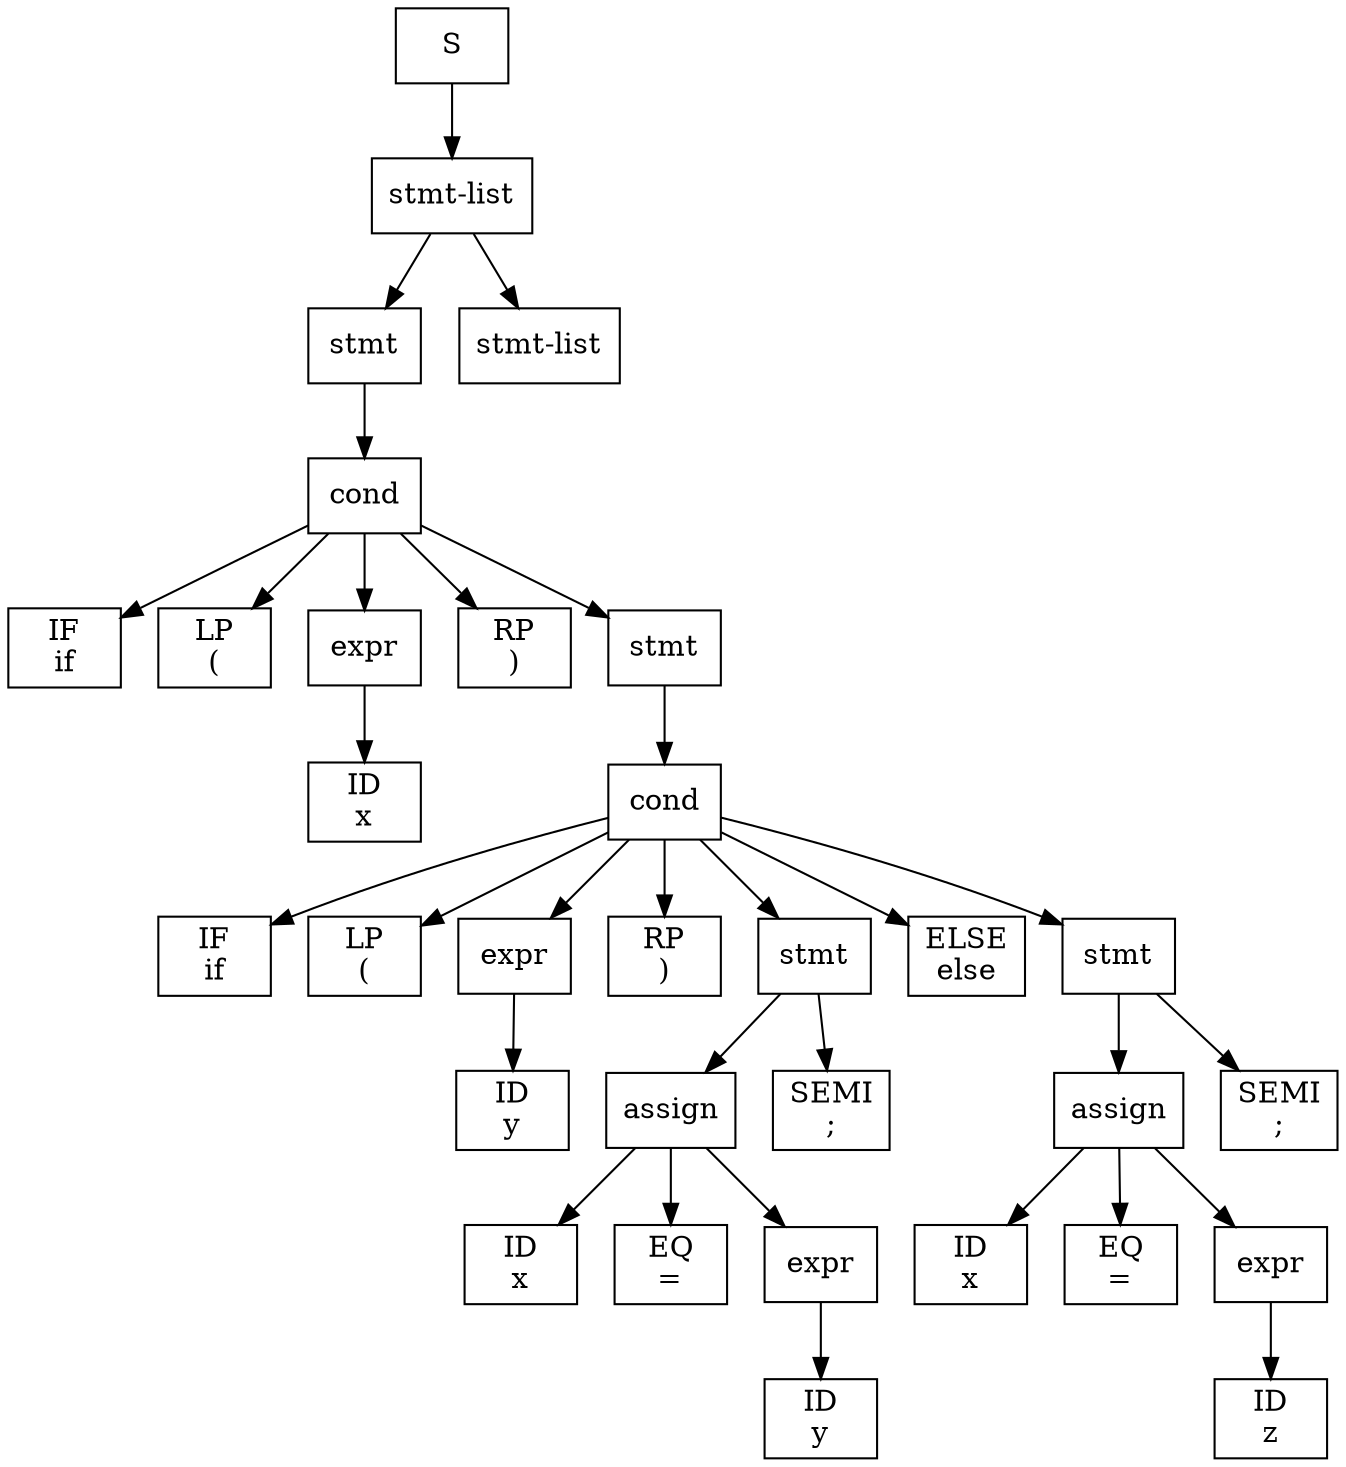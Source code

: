 digraph d {
node [shape=rectangle];
n0 [label="S"];
n1 [label="stmt-list"];
n2 [label="stmt"];
n3 [label="cond"];
n4 [label="IF\nif"];
n5 [label="LP\n("];
n6 [label="expr"];
n7 [label="ID\nx"];
n8 [label="RP\n)"];
n9 [label="stmt"];
n10 [label="cond"];
n11 [label="IF\nif"];
n12 [label="LP\n("];
n13 [label="expr"];
n14 [label="ID\ny"];
n15 [label="RP\n)"];
n16 [label="stmt"];
n17 [label="assign"];
n18 [label="ID\nx"];
n19 [label="EQ\n="];
n20 [label="expr"];
n21 [label="ID\ny"];
n22 [label="SEMI\n;"];
n23 [label="ELSE\nelse"];
n24 [label="stmt"];
n25 [label="assign"];
n26 [label="ID\nx"];
n27 [label="EQ\n="];
n28 [label="expr"];
n29 [label="ID\nz"];
n30 [label="SEMI\n;"];
n31 [label="stmt-list"];
n0 -> n1;
n1 -> n2;
n1 -> n31;
n2 -> n3;
n3 -> n4;
n3 -> n5;
n3 -> n6;
n3 -> n8;
n3 -> n9;
n6 -> n7;
n9 -> n10;
n10 -> n11;
n10 -> n12;
n10 -> n13;
n10 -> n15;
n10 -> n16;
n10 -> n23;
n10 -> n24;
n13 -> n14;
n16 -> n17;
n16 -> n22;
n17 -> n18;
n17 -> n19;
n17 -> n20;
n20 -> n21;
n24 -> n25;
n24 -> n30;
n25 -> n26;
n25 -> n27;
n25 -> n28;
n28 -> n29;
}